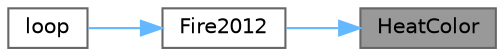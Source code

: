 digraph "HeatColor"
{
 // INTERACTIVE_SVG=YES
 // LATEX_PDF_SIZE
  bgcolor="transparent";
  edge [fontname=Helvetica,fontsize=10,labelfontname=Helvetica,labelfontsize=10];
  node [fontname=Helvetica,fontsize=10,shape=box,height=0.2,width=0.4];
  rankdir="RL";
  Node1 [id="Node000001",label="HeatColor",height=0.2,width=0.4,color="gray40", fillcolor="grey60", style="filled", fontcolor="black",tooltip="Approximates a \"black body radiation\" spectrum for a given \"heat\" level."];
  Node1 -> Node2 [id="edge1_Node000001_Node000002",dir="back",color="steelblue1",style="solid",tooltip=" "];
  Node2 [id="Node000002",label="Fire2012",height=0.2,width=0.4,color="grey40", fillcolor="white", style="filled",URL="$d4/d26/_fire2012_8ino_a381ceb87530dc5fee1be3e77d33b3a53.html#a381ceb87530dc5fee1be3e77d33b3a53",tooltip=" "];
  Node2 -> Node3 [id="edge2_Node000002_Node000003",dir="back",color="steelblue1",style="solid",tooltip=" "];
  Node3 [id="Node000003",label="loop",height=0.2,width=0.4,color="grey40", fillcolor="white", style="filled",URL="$d4/d26/_fire2012_8ino_afe461d27b9c48d5921c00d521181f12f.html#afe461d27b9c48d5921c00d521181f12f",tooltip=" "];
}
